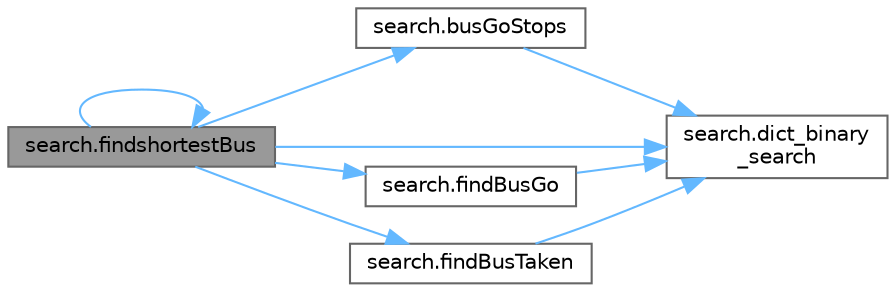 digraph "search.findshortestBus"
{
 // LATEX_PDF_SIZE
  bgcolor="transparent";
  edge [fontname=Helvetica,fontsize=10,labelfontname=Helvetica,labelfontsize=10];
  node [fontname=Helvetica,fontsize=10,shape=box,height=0.2,width=0.4];
  rankdir="LR";
  Node1 [id="Node000001",label="search.findshortestBus",height=0.2,width=0.4,color="gray40", fillcolor="grey60", style="filled", fontcolor="black",tooltip=" "];
  Node1 -> Node2 [id="edge25_Node000001_Node000002",color="steelblue1",style="solid",tooltip=" "];
  Node2 [id="Node000002",label="search.busGoStops",height=0.2,width=0.4,color="grey40", fillcolor="white", style="filled",URL="$namespacesearch.html#a8af036654b8c8878447d1e55225cc4c1",tooltip=" "];
  Node2 -> Node3 [id="edge26_Node000002_Node000003",color="steelblue1",style="solid",tooltip=" "];
  Node3 [id="Node000003",label="search.dict_binary\l_search",height=0.2,width=0.4,color="grey40", fillcolor="white", style="filled",URL="$namespacesearch.html#a79be19296b7b96829cfc6d54ec5cb084",tooltip=" "];
  Node1 -> Node3 [id="edge27_Node000001_Node000003",color="steelblue1",style="solid",tooltip=" "];
  Node1 -> Node4 [id="edge28_Node000001_Node000004",color="steelblue1",style="solid",tooltip=" "];
  Node4 [id="Node000004",label="search.findBusGo",height=0.2,width=0.4,color="grey40", fillcolor="white", style="filled",URL="$namespacesearch.html#a6aed943c283470ac4811b589afebee85",tooltip=" "];
  Node4 -> Node3 [id="edge29_Node000004_Node000003",color="steelblue1",style="solid",tooltip=" "];
  Node1 -> Node5 [id="edge30_Node000001_Node000005",color="steelblue1",style="solid",tooltip=" "];
  Node5 [id="Node000005",label="search.findBusTaken",height=0.2,width=0.4,color="grey40", fillcolor="white", style="filled",URL="$namespacesearch.html#a67013b4ddfe9c4f2dbb661a642cbed07",tooltip=" "];
  Node5 -> Node3 [id="edge31_Node000005_Node000003",color="steelblue1",style="solid",tooltip=" "];
  Node1 -> Node1 [id="edge32_Node000001_Node000001",color="steelblue1",style="solid",tooltip=" "];
}
